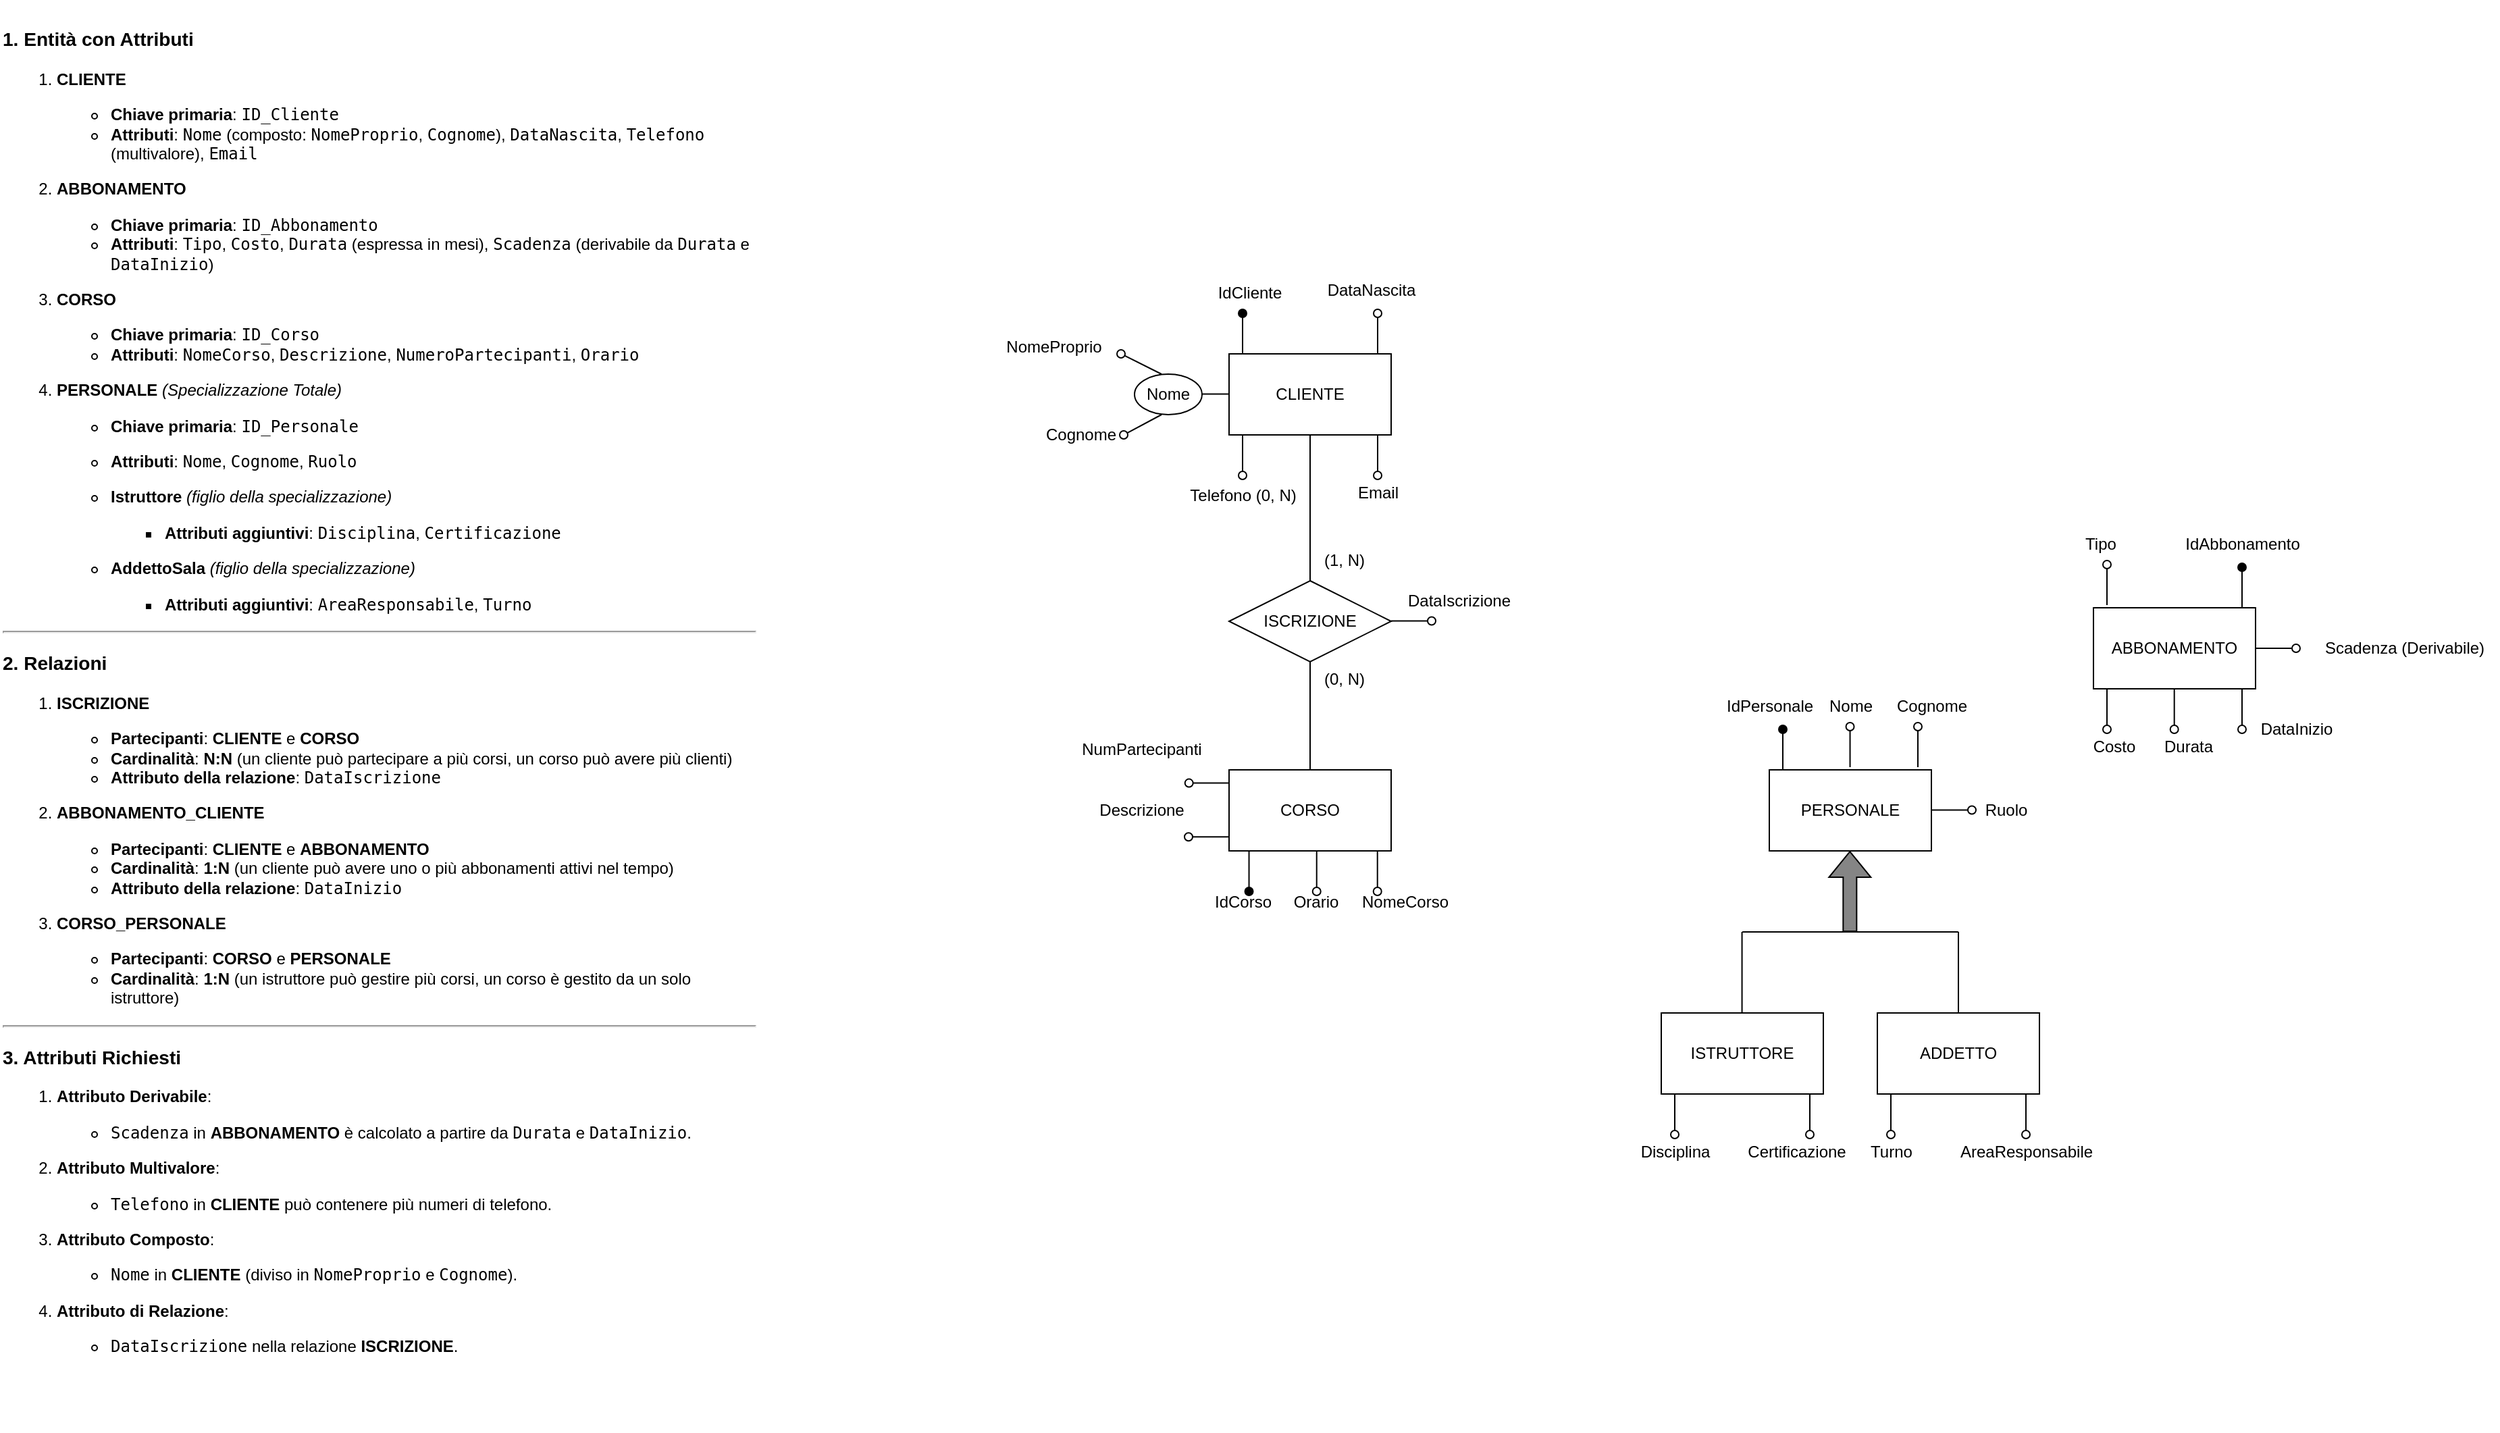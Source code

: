 <mxfile version="25.0.3">
  <diagram name="Pagina-1" id="2qj2GZJpzb1wbTNh-gF_">
    <mxGraphModel dx="2388" dy="1626" grid="1" gridSize="10" guides="1" tooltips="1" connect="1" arrows="1" fold="1" page="1" pageScale="1" pageWidth="827" pageHeight="1169" math="0" shadow="0">
      <root>
        <mxCell id="0" />
        <mxCell id="1" parent="0" />
        <mxCell id="TS1fgI1TGYpvE9dovKNg-1" value="CLIENTE" style="rounded=0;whiteSpace=wrap;html=1;" parent="1" vertex="1">
          <mxGeometry x="-120" y="192" width="120" height="60" as="geometry" />
        </mxCell>
        <mxCell id="TS1fgI1TGYpvE9dovKNg-2" value="&lt;div&gt;ABBONAMENTO&lt;/div&gt;" style="rounded=0;whiteSpace=wrap;html=1;" parent="1" vertex="1">
          <mxGeometry x="520" y="380" width="120" height="60" as="geometry" />
        </mxCell>
        <mxCell id="TS1fgI1TGYpvE9dovKNg-3" value="&lt;div&gt;CORSO&lt;/div&gt;" style="rounded=0;whiteSpace=wrap;html=1;" parent="1" vertex="1">
          <mxGeometry x="-120" y="500" width="120" height="60" as="geometry" />
        </mxCell>
        <mxCell id="TS1fgI1TGYpvE9dovKNg-4" value="PERSONALE" style="rounded=0;whiteSpace=wrap;html=1;" parent="1" vertex="1">
          <mxGeometry x="280" y="500" width="120" height="60" as="geometry" />
        </mxCell>
        <mxCell id="fKOpoRJPvV8tH2656EXo-1" value="" style="shape=flexArrow;endArrow=classic;html=1;rounded=0;fillColor=#858585;fillStyle=auto;strokeColor=default;gradientColor=none;" parent="1" edge="1">
          <mxGeometry width="50" height="50" relative="1" as="geometry">
            <mxPoint x="339.67" y="620" as="sourcePoint" />
            <mxPoint x="339.67" y="560" as="targetPoint" />
          </mxGeometry>
        </mxCell>
        <mxCell id="fKOpoRJPvV8tH2656EXo-3" value="" style="endArrow=none;html=1;rounded=0;" parent="1" edge="1">
          <mxGeometry width="50" height="50" relative="1" as="geometry">
            <mxPoint x="260" y="620" as="sourcePoint" />
            <mxPoint x="340" y="620" as="targetPoint" />
          </mxGeometry>
        </mxCell>
        <mxCell id="fKOpoRJPvV8tH2656EXo-4" value="" style="endArrow=none;html=1;rounded=0;" parent="1" edge="1">
          <mxGeometry width="50" height="50" relative="1" as="geometry">
            <mxPoint x="340" y="620" as="sourcePoint" />
            <mxPoint x="420" y="620" as="targetPoint" />
          </mxGeometry>
        </mxCell>
        <mxCell id="fKOpoRJPvV8tH2656EXo-7" value="" style="endArrow=oval;html=1;rounded=1;curved=0;strokeColor=default;strokeWidth=1;jumpStyle=none;endFill=1;" parent="1" edge="1">
          <mxGeometry width="50" height="50" relative="1" as="geometry">
            <mxPoint x="-110" y="192" as="sourcePoint" />
            <mxPoint x="-110" y="162" as="targetPoint" />
          </mxGeometry>
        </mxCell>
        <mxCell id="fKOpoRJPvV8tH2656EXo-11" value="&lt;div&gt;IdCliente&lt;/div&gt;" style="text;html=1;align=center;verticalAlign=middle;resizable=0;points=[];autosize=1;strokeColor=none;fillColor=none;" parent="1" vertex="1">
          <mxGeometry x="-140" y="132" width="70" height="30" as="geometry" />
        </mxCell>
        <mxCell id="fKOpoRJPvV8tH2656EXo-16" value="" style="endArrow=oval;html=1;rounded=1;curved=0;strokeColor=default;strokeWidth=1;jumpStyle=none;endFill=0;" parent="1" edge="1">
          <mxGeometry width="50" height="50" relative="1" as="geometry">
            <mxPoint x="-120" y="221.81" as="sourcePoint" />
            <mxPoint x="-150" y="221.81" as="targetPoint" />
          </mxGeometry>
        </mxCell>
        <mxCell id="fKOpoRJPvV8tH2656EXo-17" value="Nome" style="ellipse;whiteSpace=wrap;html=1;" parent="1" vertex="1">
          <mxGeometry x="-190" y="207" width="50" height="30" as="geometry" />
        </mxCell>
        <mxCell id="fKOpoRJPvV8tH2656EXo-18" value="" style="endArrow=oval;html=1;rounded=1;curved=0;strokeColor=default;strokeWidth=1;jumpStyle=none;endFill=0;" parent="1" edge="1">
          <mxGeometry width="50" height="50" relative="1" as="geometry">
            <mxPoint x="-170" y="207" as="sourcePoint" />
            <mxPoint x="-200" y="192" as="targetPoint" />
          </mxGeometry>
        </mxCell>
        <mxCell id="fKOpoRJPvV8tH2656EXo-19" value="NomeProprio" style="text;html=1;align=center;verticalAlign=middle;resizable=0;points=[];autosize=1;strokeColor=none;fillColor=none;" parent="1" vertex="1">
          <mxGeometry x="-300" y="172" width="100" height="30" as="geometry" />
        </mxCell>
        <mxCell id="fKOpoRJPvV8tH2656EXo-20" value="" style="endArrow=oval;html=1;rounded=1;curved=0;strokeColor=default;strokeWidth=1;jumpStyle=none;endFill=0;" parent="1" edge="1">
          <mxGeometry width="50" height="50" relative="1" as="geometry">
            <mxPoint x="-170" y="237" as="sourcePoint" />
            <mxPoint x="-198" y="252" as="targetPoint" />
          </mxGeometry>
        </mxCell>
        <mxCell id="fKOpoRJPvV8tH2656EXo-21" value="Cognome" style="text;html=1;align=center;verticalAlign=middle;resizable=0;points=[];autosize=1;strokeColor=none;fillColor=none;" parent="1" vertex="1">
          <mxGeometry x="-270" y="237" width="80" height="30" as="geometry" />
        </mxCell>
        <mxCell id="63A-T530-Y_BiI_bm_w9-2" value="&lt;h3&gt;&lt;strong&gt;1. Entità con Attributi&lt;/strong&gt;&lt;/h3&gt;&lt;ol&gt;&lt;li&gt;&lt;p&gt;&lt;strong&gt;CLIENTE&lt;/strong&gt;&lt;/p&gt;&lt;ul&gt;&lt;li&gt;&lt;strong&gt;Chiave primaria&lt;/strong&gt;: &lt;code&gt;ID_Cliente&lt;/code&gt;&lt;/li&gt;&lt;li&gt;&lt;strong&gt;Attributi&lt;/strong&gt;: &lt;code&gt;Nome&lt;/code&gt; (composto: &lt;code&gt;NomeProprio&lt;/code&gt;, &lt;code&gt;Cognome&lt;/code&gt;), &lt;code&gt;DataNascita&lt;/code&gt;, &lt;code&gt;Telefono&lt;/code&gt; (multivalore), &lt;code&gt;Email&lt;/code&gt;&lt;/li&gt;&lt;/ul&gt;&lt;/li&gt;&lt;li&gt;&lt;p&gt;&lt;strong&gt;ABBONAMENTO&lt;/strong&gt;&lt;/p&gt;&lt;ul&gt;&lt;li&gt;&lt;strong&gt;Chiave primaria&lt;/strong&gt;: &lt;code&gt;ID_Abbonamento&lt;/code&gt;&lt;/li&gt;&lt;li&gt;&lt;strong&gt;Attributi&lt;/strong&gt;: &lt;code&gt;Tipo&lt;/code&gt;, &lt;code&gt;Costo&lt;/code&gt;, &lt;code&gt;Durata&lt;/code&gt; (espressa in mesi), &lt;code&gt;Scadenza&lt;/code&gt; (derivabile da &lt;code&gt;Durata&lt;/code&gt; e &lt;code&gt;DataInizio&lt;/code&gt;)&lt;/li&gt;&lt;/ul&gt;&lt;/li&gt;&lt;li&gt;&lt;p&gt;&lt;strong&gt;CORSO&lt;/strong&gt;&lt;/p&gt;&lt;ul&gt;&lt;li&gt;&lt;strong&gt;Chiave primaria&lt;/strong&gt;: &lt;code&gt;ID_Corso&lt;/code&gt;&lt;/li&gt;&lt;li&gt;&lt;strong&gt;Attributi&lt;/strong&gt;: &lt;code&gt;NomeCorso&lt;/code&gt;, &lt;code&gt;Descrizione&lt;/code&gt;, &lt;code&gt;NumeroPartecipanti&lt;/code&gt;, &lt;code&gt;Orario&lt;/code&gt;&lt;/li&gt;&lt;/ul&gt;&lt;/li&gt;&lt;li&gt;&lt;p&gt;&lt;strong&gt;PERSONALE&lt;/strong&gt; &lt;em&gt;(Specializzazione Totale)&lt;/em&gt;&lt;/p&gt;&lt;ul&gt;&lt;li&gt;&lt;p&gt;&lt;strong&gt;Chiave primaria&lt;/strong&gt;: &lt;code&gt;ID_Personale&lt;/code&gt;&lt;/p&gt;&lt;/li&gt;&lt;li&gt;&lt;p&gt;&lt;strong&gt;Attributi&lt;/strong&gt;: &lt;code&gt;Nome&lt;/code&gt;, &lt;code&gt;Cognome&lt;/code&gt;, &lt;code&gt;Ruolo&lt;/code&gt;&lt;/p&gt;&lt;/li&gt;&lt;li&gt;&lt;p&gt;&lt;strong&gt;Istruttore&lt;/strong&gt; &lt;em&gt;(figlio della specializzazione)&lt;/em&gt;&lt;/p&gt;&lt;ul&gt;&lt;li&gt;&lt;strong&gt;Attributi aggiuntivi&lt;/strong&gt;: &lt;code&gt;Disciplina&lt;/code&gt;, &lt;code&gt;Certificazione&lt;/code&gt;&lt;/li&gt;&lt;/ul&gt;&lt;/li&gt;&lt;li&gt;&lt;p&gt;&lt;strong&gt;AddettoSala&lt;/strong&gt; &lt;em&gt;(figlio della specializzazione)&lt;/em&gt;&lt;/p&gt;&lt;ul&gt;&lt;li&gt;&lt;strong&gt;Attributi aggiuntivi&lt;/strong&gt;: &lt;code&gt;AreaResponsabile&lt;/code&gt;, &lt;code&gt;Turno&lt;/code&gt;&lt;/li&gt;&lt;/ul&gt;&lt;/li&gt;&lt;/ul&gt;&lt;/li&gt;&lt;/ol&gt;&lt;hr&gt;&lt;h3&gt;&lt;strong&gt;2. Relazioni&lt;/strong&gt;&lt;/h3&gt;&lt;ol&gt;&lt;li&gt;&lt;p&gt;&lt;strong&gt;ISCRIZIONE&lt;/strong&gt;&lt;/p&gt;&lt;ul&gt;&lt;li&gt;&lt;strong&gt;Partecipanti&lt;/strong&gt;: &lt;strong&gt;CLIENTE&lt;/strong&gt; e &lt;strong&gt;CORSO&lt;/strong&gt;&lt;/li&gt;&lt;li&gt;&lt;strong&gt;Cardinalità&lt;/strong&gt;: &lt;strong&gt;N:N&lt;/strong&gt; (un cliente può partecipare a più corsi, un corso può avere più clienti)&lt;/li&gt;&lt;li&gt;&lt;strong&gt;Attributo della relazione&lt;/strong&gt;: &lt;code&gt;DataIscrizione&lt;/code&gt;&lt;/li&gt;&lt;/ul&gt;&lt;/li&gt;&lt;li&gt;&lt;p&gt;&lt;strong&gt;ABBONAMENTO_CLIENTE&lt;/strong&gt;&lt;/p&gt;&lt;ul&gt;&lt;li&gt;&lt;strong&gt;Partecipanti&lt;/strong&gt;: &lt;strong&gt;CLIENTE&lt;/strong&gt; e &lt;strong&gt;ABBONAMENTO&lt;/strong&gt;&lt;/li&gt;&lt;li&gt;&lt;strong&gt;Cardinalità&lt;/strong&gt;: &lt;strong&gt;1:N&lt;/strong&gt; (un cliente può avere uno o più abbonamenti attivi nel tempo)&lt;/li&gt;&lt;li&gt;&lt;strong&gt;Attributo della relazione&lt;/strong&gt;: &lt;code&gt;DataInizio&lt;/code&gt;&lt;/li&gt;&lt;/ul&gt;&lt;/li&gt;&lt;li&gt;&lt;p&gt;&lt;strong&gt;CORSO_PERSONALE&lt;/strong&gt;&lt;/p&gt;&lt;ul&gt;&lt;li&gt;&lt;strong&gt;Partecipanti&lt;/strong&gt;: &lt;strong&gt;CORSO&lt;/strong&gt; e &lt;strong&gt;PERSONALE&lt;/strong&gt;&lt;/li&gt;&lt;li&gt;&lt;strong&gt;Cardinalità&lt;/strong&gt;: &lt;strong&gt;1:N&lt;/strong&gt; (un istruttore può gestire più corsi, un corso è gestito da un solo istruttore)&lt;/li&gt;&lt;/ul&gt;&lt;/li&gt;&lt;/ol&gt;&lt;hr&gt;&lt;h3&gt;&lt;strong&gt;3. Attributi Richiesti&lt;/strong&gt;&lt;/h3&gt;&lt;ol&gt;&lt;li&gt;&lt;p&gt;&lt;strong&gt;Attributo Derivabile&lt;/strong&gt;:&lt;/p&gt;&lt;ul&gt;&lt;li&gt;&lt;code&gt;Scadenza&lt;/code&gt; in &lt;strong&gt;ABBONAMENTO&lt;/strong&gt; è calcolato a partire da &lt;code&gt;Durata&lt;/code&gt; e &lt;code&gt;DataInizio&lt;/code&gt;.&lt;/li&gt;&lt;/ul&gt;&lt;/li&gt;&lt;li&gt;&lt;p&gt;&lt;strong&gt;Attributo Multivalore&lt;/strong&gt;:&lt;/p&gt;&lt;ul&gt;&lt;li&gt;&lt;code&gt;Telefono&lt;/code&gt; in &lt;strong&gt;CLIENTE&lt;/strong&gt; può contenere più numeri di telefono.&lt;/li&gt;&lt;/ul&gt;&lt;/li&gt;&lt;li&gt;&lt;p&gt;&lt;strong&gt;Attributo Composto&lt;/strong&gt;:&lt;/p&gt;&lt;ul&gt;&lt;li&gt;&lt;code&gt;Nome&lt;/code&gt; in &lt;strong&gt;CLIENTE&lt;/strong&gt; (diviso in &lt;code&gt;NomeProprio&lt;/code&gt; e &lt;code&gt;Cognome&lt;/code&gt;).&lt;/li&gt;&lt;/ul&gt;&lt;/li&gt;&lt;li&gt;&lt;p&gt;&lt;strong&gt;Attributo di Relazione&lt;/strong&gt;:&lt;/p&gt;&lt;ul&gt;&lt;li&gt;&lt;code&gt;DataIscrizione&lt;/code&gt; nella relazione &lt;strong&gt;ISCRIZIONE&lt;/strong&gt;.&lt;/li&gt;&lt;/ul&gt;&lt;/li&gt;&lt;/ol&gt;" style="text;whiteSpace=wrap;html=1;" vertex="1" parent="1">
          <mxGeometry x="-1030" y="-70" width="560" height="1060" as="geometry" />
        </mxCell>
        <mxCell id="63A-T530-Y_BiI_bm_w9-4" value="" style="endArrow=oval;html=1;rounded=1;curved=0;strokeColor=default;strokeWidth=1;jumpStyle=none;endFill=0;" edge="1" parent="1">
          <mxGeometry width="50" height="50" relative="1" as="geometry">
            <mxPoint x="-10" y="192" as="sourcePoint" />
            <mxPoint x="-10" y="162" as="targetPoint" />
          </mxGeometry>
        </mxCell>
        <mxCell id="63A-T530-Y_BiI_bm_w9-5" value="DataNascita" style="text;html=1;align=center;verticalAlign=middle;resizable=0;points=[];autosize=1;strokeColor=none;fillColor=none;" vertex="1" parent="1">
          <mxGeometry x="-60" y="130" width="90" height="30" as="geometry" />
        </mxCell>
        <mxCell id="63A-T530-Y_BiI_bm_w9-6" value="" style="endArrow=oval;html=1;rounded=1;curved=0;strokeColor=default;strokeWidth=1;jumpStyle=none;endFill=0;" edge="1" parent="1">
          <mxGeometry width="50" height="50" relative="1" as="geometry">
            <mxPoint x="-110" y="252" as="sourcePoint" />
            <mxPoint x="-110" y="282" as="targetPoint" />
          </mxGeometry>
        </mxCell>
        <mxCell id="63A-T530-Y_BiI_bm_w9-7" value="&lt;div&gt;Telefono (0, N)&lt;/div&gt;" style="text;html=1;align=center;verticalAlign=middle;resizable=0;points=[];autosize=1;strokeColor=none;fillColor=none;" vertex="1" parent="1">
          <mxGeometry x="-160" y="282" width="100" height="30" as="geometry" />
        </mxCell>
        <mxCell id="63A-T530-Y_BiI_bm_w9-8" value="" style="endArrow=oval;html=1;rounded=1;curved=0;strokeColor=default;strokeWidth=1;jumpStyle=none;endFill=0;" edge="1" parent="1">
          <mxGeometry width="50" height="50" relative="1" as="geometry">
            <mxPoint x="-10" y="252" as="sourcePoint" />
            <mxPoint x="-10" y="282" as="targetPoint" />
          </mxGeometry>
        </mxCell>
        <mxCell id="63A-T530-Y_BiI_bm_w9-9" value="&lt;div&gt;Email&lt;/div&gt;" style="text;html=1;align=center;verticalAlign=middle;resizable=0;points=[];autosize=1;strokeColor=none;fillColor=none;" vertex="1" parent="1">
          <mxGeometry x="-35" y="280" width="50" height="30" as="geometry" />
        </mxCell>
        <mxCell id="63A-T530-Y_BiI_bm_w9-10" value="" style="endArrow=oval;html=1;rounded=1;curved=0;strokeColor=default;strokeWidth=1;jumpStyle=none;endFill=1;" edge="1" parent="1">
          <mxGeometry width="50" height="50" relative="1" as="geometry">
            <mxPoint x="630" y="380" as="sourcePoint" />
            <mxPoint x="630" y="350" as="targetPoint" />
          </mxGeometry>
        </mxCell>
        <mxCell id="63A-T530-Y_BiI_bm_w9-11" value="" style="endArrow=oval;html=1;rounded=1;curved=0;strokeColor=default;strokeWidth=1;jumpStyle=none;endFill=0;" edge="1" parent="1">
          <mxGeometry width="50" height="50" relative="1" as="geometry">
            <mxPoint x="530" y="378" as="sourcePoint" />
            <mxPoint x="530" y="348" as="targetPoint" />
          </mxGeometry>
        </mxCell>
        <mxCell id="63A-T530-Y_BiI_bm_w9-12" value="IdAbbonamento" style="text;html=1;align=center;verticalAlign=middle;resizable=0;points=[];autosize=1;strokeColor=none;fillColor=none;" vertex="1" parent="1">
          <mxGeometry x="575" y="318" width="110" height="30" as="geometry" />
        </mxCell>
        <mxCell id="63A-T530-Y_BiI_bm_w9-13" value="Tipo" style="text;html=1;align=center;verticalAlign=middle;resizable=0;points=[];autosize=1;strokeColor=none;fillColor=none;" vertex="1" parent="1">
          <mxGeometry x="500" y="318" width="50" height="30" as="geometry" />
        </mxCell>
        <mxCell id="63A-T530-Y_BiI_bm_w9-14" value="" style="endArrow=oval;html=1;rounded=1;curved=0;strokeColor=default;strokeWidth=1;jumpStyle=none;endFill=0;" edge="1" parent="1">
          <mxGeometry width="50" height="50" relative="1" as="geometry">
            <mxPoint x="530" y="440" as="sourcePoint" />
            <mxPoint x="530" y="470" as="targetPoint" />
          </mxGeometry>
        </mxCell>
        <mxCell id="63A-T530-Y_BiI_bm_w9-15" value="Costo" style="text;html=1;align=center;verticalAlign=middle;resizable=0;points=[];autosize=1;strokeColor=none;fillColor=none;" vertex="1" parent="1">
          <mxGeometry x="510" y="468" width="50" height="30" as="geometry" />
        </mxCell>
        <mxCell id="63A-T530-Y_BiI_bm_w9-16" value="" style="endArrow=oval;html=1;rounded=1;curved=0;strokeColor=default;strokeWidth=1;jumpStyle=none;endFill=0;" edge="1" parent="1">
          <mxGeometry width="50" height="50" relative="1" as="geometry">
            <mxPoint x="579.85" y="440" as="sourcePoint" />
            <mxPoint x="579.85" y="470" as="targetPoint" />
          </mxGeometry>
        </mxCell>
        <mxCell id="63A-T530-Y_BiI_bm_w9-17" value="Durata" style="text;html=1;align=center;verticalAlign=middle;resizable=0;points=[];autosize=1;strokeColor=none;fillColor=none;" vertex="1" parent="1">
          <mxGeometry x="560" y="468" width="60" height="30" as="geometry" />
        </mxCell>
        <mxCell id="63A-T530-Y_BiI_bm_w9-18" value="" style="endArrow=oval;html=1;rounded=1;curved=0;strokeColor=default;strokeWidth=1;jumpStyle=none;endFill=0;" edge="1" parent="1">
          <mxGeometry width="50" height="50" relative="1" as="geometry">
            <mxPoint x="640" y="410" as="sourcePoint" />
            <mxPoint x="670" y="410" as="targetPoint" />
          </mxGeometry>
        </mxCell>
        <mxCell id="63A-T530-Y_BiI_bm_w9-19" value="Scadenza (Derivabile)" style="text;html=1;align=center;verticalAlign=middle;resizable=0;points=[];autosize=1;strokeColor=none;fillColor=none;" vertex="1" parent="1">
          <mxGeometry x="680" y="395" width="140" height="30" as="geometry" />
        </mxCell>
        <mxCell id="63A-T530-Y_BiI_bm_w9-20" value="" style="endArrow=oval;html=1;rounded=1;curved=0;strokeColor=default;strokeWidth=1;jumpStyle=none;endFill=0;" edge="1" parent="1">
          <mxGeometry width="50" height="50" relative="1" as="geometry">
            <mxPoint x="630.0" y="440" as="sourcePoint" />
            <mxPoint x="630.0" y="470" as="targetPoint" />
          </mxGeometry>
        </mxCell>
        <mxCell id="63A-T530-Y_BiI_bm_w9-21" value="DataInizio" style="text;html=1;align=center;verticalAlign=middle;resizable=0;points=[];autosize=1;strokeColor=none;fillColor=none;" vertex="1" parent="1">
          <mxGeometry x="630" y="455" width="80" height="30" as="geometry" />
        </mxCell>
        <mxCell id="63A-T530-Y_BiI_bm_w9-22" value="" style="endArrow=none;html=1;rounded=1;curved=0;strokeColor=default;strokeWidth=1;jumpStyle=none;endFill=0;startArrow=oval;startFill=1;" edge="1" parent="1">
          <mxGeometry width="50" height="50" relative="1" as="geometry">
            <mxPoint x="-105.23" y="590" as="sourcePoint" />
            <mxPoint x="-105.23" y="560" as="targetPoint" />
          </mxGeometry>
        </mxCell>
        <mxCell id="63A-T530-Y_BiI_bm_w9-23" value="&lt;div&gt;IdCorso&lt;/div&gt;" style="text;html=1;align=center;verticalAlign=middle;resizable=0;points=[];autosize=1;strokeColor=none;fillColor=none;" vertex="1" parent="1">
          <mxGeometry x="-145" y="583" width="70" height="30" as="geometry" />
        </mxCell>
        <mxCell id="63A-T530-Y_BiI_bm_w9-24" value="" style="endArrow=none;html=1;rounded=1;curved=0;strokeColor=default;strokeWidth=1;jumpStyle=none;endFill=0;startArrow=oval;startFill=0;" edge="1" parent="1">
          <mxGeometry width="50" height="50" relative="1" as="geometry">
            <mxPoint x="-10.14" y="590" as="sourcePoint" />
            <mxPoint x="-10.14" y="560" as="targetPoint" />
          </mxGeometry>
        </mxCell>
        <mxCell id="63A-T530-Y_BiI_bm_w9-25" value="NomeCorso" style="text;html=1;align=center;verticalAlign=middle;resizable=0;points=[];autosize=1;strokeColor=none;fillColor=none;" vertex="1" parent="1">
          <mxGeometry x="-35" y="583" width="90" height="30" as="geometry" />
        </mxCell>
        <mxCell id="63A-T530-Y_BiI_bm_w9-26" value="" style="endArrow=none;html=1;rounded=1;curved=0;strokeColor=default;strokeWidth=1;jumpStyle=none;endFill=0;startArrow=oval;startFill=0;" edge="1" parent="1">
          <mxGeometry width="50" height="50" relative="1" as="geometry">
            <mxPoint x="-150" y="549.65" as="sourcePoint" />
            <mxPoint x="-120" y="549.65" as="targetPoint" />
          </mxGeometry>
        </mxCell>
        <mxCell id="63A-T530-Y_BiI_bm_w9-27" value="Descrizione" style="text;html=1;align=center;verticalAlign=middle;resizable=0;points=[];autosize=1;strokeColor=none;fillColor=none;" vertex="1" parent="1">
          <mxGeometry x="-230" y="515" width="90" height="30" as="geometry" />
        </mxCell>
        <mxCell id="63A-T530-Y_BiI_bm_w9-28" value="" style="endArrow=oval;html=1;rounded=1;curved=0;strokeColor=default;strokeWidth=1;jumpStyle=none;endFill=0;" edge="1" parent="1">
          <mxGeometry width="50" height="50" relative="1" as="geometry">
            <mxPoint x="-120.0" y="509.79" as="sourcePoint" />
            <mxPoint x="-149.66" y="509.79" as="targetPoint" />
          </mxGeometry>
        </mxCell>
        <mxCell id="63A-T530-Y_BiI_bm_w9-29" value="NumPartecipanti" style="text;html=1;align=center;verticalAlign=middle;resizable=0;points=[];autosize=1;strokeColor=none;fillColor=none;" vertex="1" parent="1">
          <mxGeometry x="-240" y="470" width="110" height="30" as="geometry" />
        </mxCell>
        <mxCell id="63A-T530-Y_BiI_bm_w9-30" value="" style="endArrow=none;html=1;rounded=1;curved=0;strokeColor=default;strokeWidth=1;jumpStyle=none;endFill=0;startArrow=oval;startFill=0;" edge="1" parent="1">
          <mxGeometry width="50" height="50" relative="1" as="geometry">
            <mxPoint x="-55.14" y="590" as="sourcePoint" />
            <mxPoint x="-55.14" y="560" as="targetPoint" />
          </mxGeometry>
        </mxCell>
        <mxCell id="63A-T530-Y_BiI_bm_w9-31" value="Orario" style="text;html=1;align=center;verticalAlign=middle;resizable=0;points=[];autosize=1;strokeColor=none;fillColor=none;" vertex="1" parent="1">
          <mxGeometry x="-86" y="583" width="60" height="30" as="geometry" />
        </mxCell>
        <mxCell id="63A-T530-Y_BiI_bm_w9-32" value="" style="endArrow=oval;html=1;rounded=1;curved=0;strokeColor=default;strokeWidth=1;jumpStyle=none;endFill=1;" edge="1" parent="1">
          <mxGeometry width="50" height="50" relative="1" as="geometry">
            <mxPoint x="290" y="500" as="sourcePoint" />
            <mxPoint x="290" y="470" as="targetPoint" />
          </mxGeometry>
        </mxCell>
        <mxCell id="63A-T530-Y_BiI_bm_w9-33" value="IdPersonale" style="text;html=1;align=center;verticalAlign=middle;resizable=0;points=[];autosize=1;strokeColor=none;fillColor=none;" vertex="1" parent="1">
          <mxGeometry x="235" y="438" width="90" height="30" as="geometry" />
        </mxCell>
        <mxCell id="63A-T530-Y_BiI_bm_w9-34" value="" style="endArrow=oval;html=1;rounded=1;curved=0;strokeColor=default;strokeWidth=1;jumpStyle=none;endFill=0;" edge="1" parent="1">
          <mxGeometry width="50" height="50" relative="1" as="geometry">
            <mxPoint x="339.77" y="498" as="sourcePoint" />
            <mxPoint x="339.77" y="468" as="targetPoint" />
          </mxGeometry>
        </mxCell>
        <mxCell id="63A-T530-Y_BiI_bm_w9-35" value="Nome" style="text;html=1;align=center;verticalAlign=middle;resizable=0;points=[];autosize=1;strokeColor=none;fillColor=none;" vertex="1" parent="1">
          <mxGeometry x="310" y="438" width="60" height="30" as="geometry" />
        </mxCell>
        <mxCell id="63A-T530-Y_BiI_bm_w9-36" value="" style="endArrow=oval;html=1;rounded=1;curved=0;strokeColor=default;strokeWidth=1;jumpStyle=none;endFill=0;" edge="1" parent="1">
          <mxGeometry width="50" height="50" relative="1" as="geometry">
            <mxPoint x="390" y="498" as="sourcePoint" />
            <mxPoint x="390" y="468" as="targetPoint" />
          </mxGeometry>
        </mxCell>
        <mxCell id="63A-T530-Y_BiI_bm_w9-37" value="Cognome" style="text;html=1;align=center;verticalAlign=middle;resizable=0;points=[];autosize=1;strokeColor=none;fillColor=none;" vertex="1" parent="1">
          <mxGeometry x="360" y="438" width="80" height="30" as="geometry" />
        </mxCell>
        <mxCell id="63A-T530-Y_BiI_bm_w9-38" value="" style="endArrow=oval;html=1;rounded=1;curved=0;strokeColor=default;strokeWidth=1;jumpStyle=none;endFill=0;" edge="1" parent="1">
          <mxGeometry width="50" height="50" relative="1" as="geometry">
            <mxPoint x="400" y="529.77" as="sourcePoint" />
            <mxPoint x="430" y="529.77" as="targetPoint" />
          </mxGeometry>
        </mxCell>
        <mxCell id="63A-T530-Y_BiI_bm_w9-39" value="Ruolo" style="text;html=1;align=center;verticalAlign=middle;resizable=0;points=[];autosize=1;strokeColor=none;fillColor=none;" vertex="1" parent="1">
          <mxGeometry x="430" y="515" width="50" height="30" as="geometry" />
        </mxCell>
        <mxCell id="63A-T530-Y_BiI_bm_w9-40" value="ISTRUTTORE" style="rounded=0;whiteSpace=wrap;html=1;" vertex="1" parent="1">
          <mxGeometry x="200" y="680" width="120" height="60" as="geometry" />
        </mxCell>
        <mxCell id="63A-T530-Y_BiI_bm_w9-41" value="ADDETTO" style="rounded=0;whiteSpace=wrap;html=1;" vertex="1" parent="1">
          <mxGeometry x="360" y="680" width="120" height="60" as="geometry" />
        </mxCell>
        <mxCell id="63A-T530-Y_BiI_bm_w9-42" value="" style="endArrow=none;html=1;rounded=0;exitX=0.5;exitY=0;exitDx=0;exitDy=0;" edge="1" parent="1" source="63A-T530-Y_BiI_bm_w9-41">
          <mxGeometry width="50" height="50" relative="1" as="geometry">
            <mxPoint x="370" y="670" as="sourcePoint" />
            <mxPoint x="420" y="620" as="targetPoint" />
          </mxGeometry>
        </mxCell>
        <mxCell id="63A-T530-Y_BiI_bm_w9-43" value="" style="endArrow=none;html=1;rounded=0;exitX=0.5;exitY=0;exitDx=0;exitDy=0;" edge="1" parent="1">
          <mxGeometry width="50" height="50" relative="1" as="geometry">
            <mxPoint x="259.78" y="680" as="sourcePoint" />
            <mxPoint x="259.78" y="620" as="targetPoint" />
          </mxGeometry>
        </mxCell>
        <mxCell id="63A-T530-Y_BiI_bm_w9-44" value="" style="endArrow=oval;html=1;rounded=1;curved=0;strokeColor=default;strokeWidth=1;jumpStyle=none;endFill=0;" edge="1" parent="1">
          <mxGeometry width="50" height="50" relative="1" as="geometry">
            <mxPoint x="210" y="740" as="sourcePoint" />
            <mxPoint x="210" y="770" as="targetPoint" />
          </mxGeometry>
        </mxCell>
        <mxCell id="63A-T530-Y_BiI_bm_w9-45" value="Disciplina" style="text;html=1;align=center;verticalAlign=middle;resizable=0;points=[];autosize=1;strokeColor=none;fillColor=none;" vertex="1" parent="1">
          <mxGeometry x="175" y="768" width="70" height="30" as="geometry" />
        </mxCell>
        <mxCell id="63A-T530-Y_BiI_bm_w9-47" value="" style="endArrow=oval;html=1;rounded=1;curved=0;strokeColor=default;strokeWidth=1;jumpStyle=none;endFill=0;" edge="1" parent="1">
          <mxGeometry width="50" height="50" relative="1" as="geometry">
            <mxPoint x="310" y="740" as="sourcePoint" />
            <mxPoint x="310" y="770" as="targetPoint" />
          </mxGeometry>
        </mxCell>
        <mxCell id="63A-T530-Y_BiI_bm_w9-48" value="Certificazione" style="text;html=1;align=center;verticalAlign=middle;resizable=0;points=[];autosize=1;strokeColor=none;fillColor=none;" vertex="1" parent="1">
          <mxGeometry x="250" y="768" width="100" height="30" as="geometry" />
        </mxCell>
        <mxCell id="63A-T530-Y_BiI_bm_w9-49" value="" style="endArrow=oval;html=1;rounded=1;curved=0;strokeColor=default;strokeWidth=1;jumpStyle=none;endFill=0;" edge="1" parent="1">
          <mxGeometry width="50" height="50" relative="1" as="geometry">
            <mxPoint x="370" y="740" as="sourcePoint" />
            <mxPoint x="370" y="770" as="targetPoint" />
          </mxGeometry>
        </mxCell>
        <mxCell id="63A-T530-Y_BiI_bm_w9-50" value="Turno" style="text;html=1;align=center;verticalAlign=middle;resizable=0;points=[];autosize=1;strokeColor=none;fillColor=none;" vertex="1" parent="1">
          <mxGeometry x="345" y="768" width="50" height="30" as="geometry" />
        </mxCell>
        <mxCell id="63A-T530-Y_BiI_bm_w9-51" value="" style="endArrow=oval;html=1;rounded=1;curved=0;strokeColor=default;strokeWidth=1;jumpStyle=none;endFill=0;" edge="1" parent="1">
          <mxGeometry width="50" height="50" relative="1" as="geometry">
            <mxPoint x="470" y="740" as="sourcePoint" />
            <mxPoint x="470" y="770" as="targetPoint" />
          </mxGeometry>
        </mxCell>
        <mxCell id="63A-T530-Y_BiI_bm_w9-52" value="AreaResponsabile" style="text;html=1;align=center;verticalAlign=middle;resizable=0;points=[];autosize=1;strokeColor=none;fillColor=none;" vertex="1" parent="1">
          <mxGeometry x="410" y="768" width="120" height="30" as="geometry" />
        </mxCell>
        <mxCell id="63A-T530-Y_BiI_bm_w9-53" value="ISCRIZIONE" style="rhombus;whiteSpace=wrap;html=1;" vertex="1" parent="1">
          <mxGeometry x="-120" y="360" width="120" height="60" as="geometry" />
        </mxCell>
        <mxCell id="63A-T530-Y_BiI_bm_w9-54" value="" style="endArrow=none;html=1;rounded=0;exitX=0.5;exitY=0;exitDx=0;exitDy=0;" edge="1" parent="1" source="TS1fgI1TGYpvE9dovKNg-3">
          <mxGeometry width="50" height="50" relative="1" as="geometry">
            <mxPoint x="-110" y="470" as="sourcePoint" />
            <mxPoint x="-60" y="420" as="targetPoint" />
          </mxGeometry>
        </mxCell>
        <mxCell id="63A-T530-Y_BiI_bm_w9-55" value="" style="endArrow=none;html=1;rounded=0;exitX=0.5;exitY=0;exitDx=0;exitDy=0;entryX=0.5;entryY=1;entryDx=0;entryDy=0;" edge="1" parent="1" target="TS1fgI1TGYpvE9dovKNg-1">
          <mxGeometry width="50" height="50" relative="1" as="geometry">
            <mxPoint x="-60" y="360" as="sourcePoint" />
            <mxPoint x="-60" y="280" as="targetPoint" />
          </mxGeometry>
        </mxCell>
        <mxCell id="63A-T530-Y_BiI_bm_w9-56" value="(1, N)" style="text;html=1;align=center;verticalAlign=middle;resizable=0;points=[];autosize=1;strokeColor=none;fillColor=none;" vertex="1" parent="1">
          <mxGeometry x="-60" y="330" width="50" height="30" as="geometry" />
        </mxCell>
        <mxCell id="63A-T530-Y_BiI_bm_w9-57" value="(0, N)" style="text;html=1;align=center;verticalAlign=middle;resizable=0;points=[];autosize=1;strokeColor=none;fillColor=none;" vertex="1" parent="1">
          <mxGeometry x="-60" y="418" width="50" height="30" as="geometry" />
        </mxCell>
        <mxCell id="63A-T530-Y_BiI_bm_w9-58" value="" style="endArrow=oval;html=1;rounded=1;curved=0;strokeColor=default;strokeWidth=1;jumpStyle=none;endFill=0;" edge="1" parent="1">
          <mxGeometry width="50" height="50" relative="1" as="geometry">
            <mxPoint y="389.75" as="sourcePoint" />
            <mxPoint x="30" y="389.75" as="targetPoint" />
          </mxGeometry>
        </mxCell>
        <mxCell id="63A-T530-Y_BiI_bm_w9-59" value="DataIscrizione" style="text;html=1;align=center;verticalAlign=middle;resizable=0;points=[];autosize=1;strokeColor=none;fillColor=none;" vertex="1" parent="1">
          <mxGeometry y="360" width="100" height="30" as="geometry" />
        </mxCell>
      </root>
    </mxGraphModel>
  </diagram>
</mxfile>
